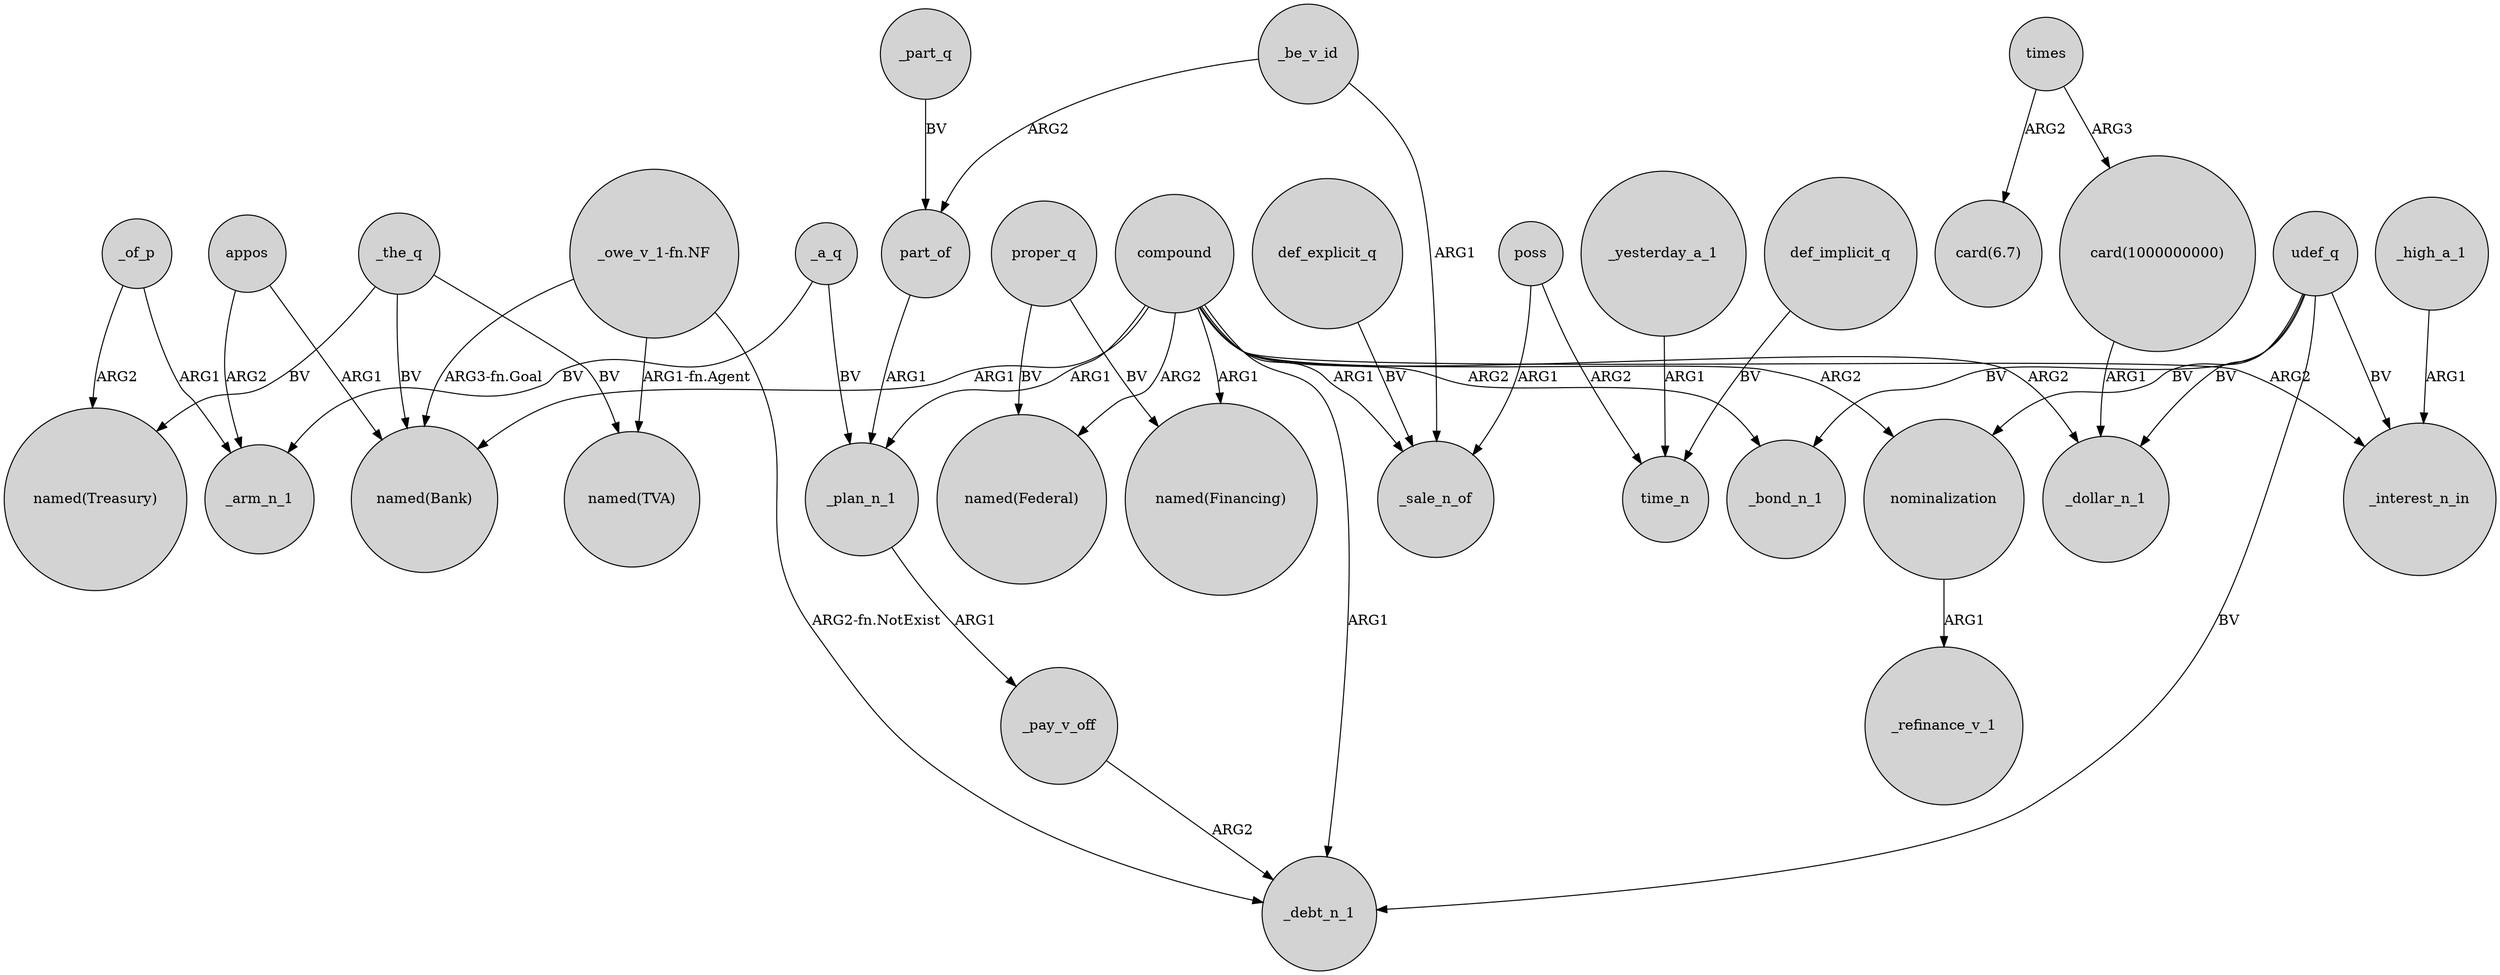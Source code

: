 digraph {
	node [shape=circle style=filled]
	_pay_v_off -> _debt_n_1 [label=ARG2]
	appos -> _arm_n_1 [label=ARG2]
	_yesterday_a_1 -> time_n [label=ARG1]
	_a_q -> _arm_n_1 [label=BV]
	compound -> _debt_n_1 [label=ARG1]
	part_of -> _plan_n_1 [label=ARG1]
	udef_q -> _debt_n_1 [label=BV]
	_of_p -> "named(Treasury)" [label=ARG2]
	_the_q -> "named(Bank)" [label=BV]
	appos -> "named(Bank)" [label=ARG1]
	poss -> time_n [label=ARG2]
	compound -> _plan_n_1 [label=ARG1]
	compound -> nominalization [label=ARG2]
	udef_q -> _interest_n_in [label=BV]
	def_explicit_q -> _sale_n_of [label=BV]
	compound -> _interest_n_in [label=ARG2]
	_part_q -> part_of [label=BV]
	"_owe_v_1-fn.NF" -> "named(Bank)" [label="ARG3-fn.Goal"]
	times -> "card(1000000000)" [label=ARG3]
	_plan_n_1 -> _pay_v_off [label=ARG1]
	_of_p -> _arm_n_1 [label=ARG1]
	udef_q -> _bond_n_1 [label=BV]
	poss -> _sale_n_of [label=ARG1]
	"_owe_v_1-fn.NF" -> "named(TVA)" [label="ARG1-fn.Agent"]
	_high_a_1 -> _interest_n_in [label=ARG1]
	proper_q -> "named(Financing)" [label=BV]
	udef_q -> nominalization [label=BV]
	proper_q -> "named(Federal)" [label=BV]
	times -> "card(6.7)" [label=ARG2]
	compound -> _bond_n_1 [label=ARG2]
	_the_q -> "named(Treasury)" [label=BV]
	compound -> "named(Bank)" [label=ARG1]
	_be_v_id -> _sale_n_of [label=ARG1]
	nominalization -> _refinance_v_1 [label=ARG1]
	"card(1000000000)" -> _dollar_n_1 [label=ARG1]
	_be_v_id -> part_of [label=ARG2]
	compound -> _dollar_n_1 [label=ARG2]
	_the_q -> "named(TVA)" [label=BV]
	compound -> "named(Federal)" [label=ARG2]
	"_owe_v_1-fn.NF" -> _debt_n_1 [label="ARG2-fn.NotExist"]
	_a_q -> _plan_n_1 [label=BV]
	compound -> _sale_n_of [label=ARG1]
	udef_q -> _dollar_n_1 [label=BV]
	def_implicit_q -> time_n [label=BV]
	compound -> "named(Financing)" [label=ARG1]
}
